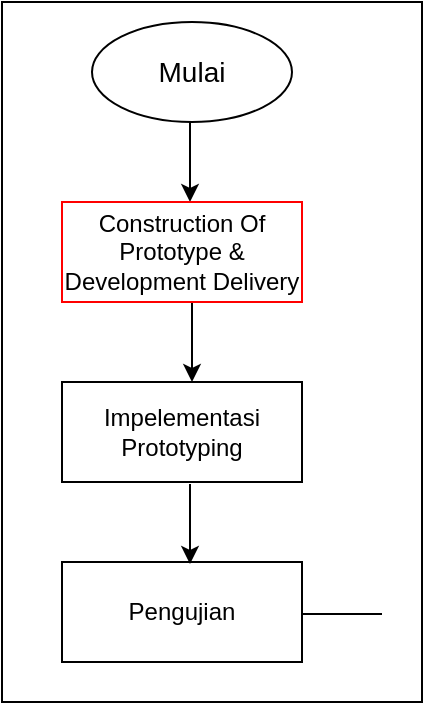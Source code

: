 <mxfile version="14.4.4" type="github">
  <diagram id="C5RBs43oDa-KdzZeNtuy" name="Page-1">
    <mxGraphModel dx="1038" dy="523" grid="1" gridSize="10" guides="1" tooltips="1" connect="1" arrows="1" fold="1" page="1" pageScale="1" pageWidth="827" pageHeight="1169" math="0" shadow="0">
      <root>
        <mxCell id="WIyWlLk6GJQsqaUBKTNV-0" />
        <mxCell id="WIyWlLk6GJQsqaUBKTNV-1" parent="WIyWlLk6GJQsqaUBKTNV-0" />
        <mxCell id="MSRH_W2eOpgHIcCz4gp--0" value="&lt;font style=&quot;font-size: 14px&quot;&gt;Mulai&lt;/font&gt;" style="ellipse;whiteSpace=wrap;html=1;" parent="WIyWlLk6GJQsqaUBKTNV-1" vertex="1">
          <mxGeometry x="315" y="120" width="100" height="50" as="geometry" />
        </mxCell>
        <mxCell id="s5E6qmPtNKTOoF-3VhxX-1" value="Analisis Sistem" style="rounded=0;whiteSpace=wrap;html=1;strokeWidth=1;" vertex="1" parent="WIyWlLk6GJQsqaUBKTNV-1">
          <mxGeometry x="300" y="300" width="120" height="50" as="geometry" />
        </mxCell>
        <mxCell id="s5E6qmPtNKTOoF-3VhxX-2" value="Perancangan Sistem" style="rounded=0;whiteSpace=wrap;html=1;strokeWidth=1;" vertex="1" parent="WIyWlLk6GJQsqaUBKTNV-1">
          <mxGeometry x="300" y="390" width="120" height="50" as="geometry" />
        </mxCell>
        <mxCell id="s5E6qmPtNKTOoF-3VhxX-6" value="" style="endArrow=classic;html=1;exitX=0.5;exitY=1;exitDx=0;exitDy=0;entryX=0.5;entryY=0;entryDx=0;entryDy=0;" edge="1" parent="WIyWlLk6GJQsqaUBKTNV-1">
          <mxGeometry width="50" height="50" relative="1" as="geometry">
            <mxPoint x="364" y="170" as="sourcePoint" />
            <mxPoint x="364" y="210" as="targetPoint" />
          </mxGeometry>
        </mxCell>
        <mxCell id="s5E6qmPtNKTOoF-3VhxX-7" value="" style="endArrow=classic;html=1;exitX=0.5;exitY=1;exitDx=0;exitDy=0;" edge="1" parent="WIyWlLk6GJQsqaUBKTNV-1">
          <mxGeometry width="50" height="50" relative="1" as="geometry">
            <mxPoint x="365" y="260" as="sourcePoint" />
            <mxPoint x="365" y="300" as="targetPoint" />
          </mxGeometry>
        </mxCell>
        <mxCell id="s5E6qmPtNKTOoF-3VhxX-8" value="" style="endArrow=classic;html=1;exitX=0.5;exitY=1;exitDx=0;exitDy=0;" edge="1" parent="WIyWlLk6GJQsqaUBKTNV-1">
          <mxGeometry width="50" height="50" relative="1" as="geometry">
            <mxPoint x="364" y="351" as="sourcePoint" />
            <mxPoint x="364" y="391" as="targetPoint" />
          </mxGeometry>
        </mxCell>
        <mxCell id="s5E6qmPtNKTOoF-3VhxX-10" value="" style="endArrow=none;html=1;exitX=1;exitY=0.5;exitDx=0;exitDy=0;" edge="1" parent="WIyWlLk6GJQsqaUBKTNV-1">
          <mxGeometry width="50" height="50" relative="1" as="geometry">
            <mxPoint x="420" y="416" as="sourcePoint" />
            <mxPoint x="460" y="416" as="targetPoint" />
            <Array as="points">
              <mxPoint x="450" y="416" />
            </Array>
          </mxGeometry>
        </mxCell>
        <mxCell id="s5E6qmPtNKTOoF-3VhxX-22" value="Quick Plain &amp;amp;&lt;br&gt;Modeling Quick Design" style="rounded=0;whiteSpace=wrap;html=1;strokeWidth=1;strokeColor=#FF0000;" vertex="1" parent="WIyWlLk6GJQsqaUBKTNV-1">
          <mxGeometry x="300" y="210" width="120" height="50" as="geometry" />
        </mxCell>
        <mxCell id="s5E6qmPtNKTOoF-3VhxX-23" value="" style="rounded=0;whiteSpace=wrap;html=1;strokeWidth=1;" vertex="1" parent="WIyWlLk6GJQsqaUBKTNV-1">
          <mxGeometry x="280" y="120" width="210" height="350" as="geometry" />
        </mxCell>
        <mxCell id="s5E6qmPtNKTOoF-3VhxX-24" value="&lt;font style=&quot;font-size: 14px&quot;&gt;Mulai&lt;/font&gt;" style="ellipse;whiteSpace=wrap;html=1;" vertex="1" parent="WIyWlLk6GJQsqaUBKTNV-1">
          <mxGeometry x="325" y="130" width="100" height="50" as="geometry" />
        </mxCell>
        <mxCell id="s5E6qmPtNKTOoF-3VhxX-25" value="Impelementasi Prototyping" style="rounded=0;whiteSpace=wrap;html=1;strokeWidth=1;" vertex="1" parent="WIyWlLk6GJQsqaUBKTNV-1">
          <mxGeometry x="310" y="310" width="120" height="50" as="geometry" />
        </mxCell>
        <mxCell id="s5E6qmPtNKTOoF-3VhxX-26" value="Pengujian" style="rounded=0;whiteSpace=wrap;html=1;strokeWidth=1;" vertex="1" parent="WIyWlLk6GJQsqaUBKTNV-1">
          <mxGeometry x="310" y="400" width="120" height="50" as="geometry" />
        </mxCell>
        <mxCell id="s5E6qmPtNKTOoF-3VhxX-27" value="" style="endArrow=classic;html=1;exitX=0.5;exitY=1;exitDx=0;exitDy=0;entryX=0.5;entryY=0;entryDx=0;entryDy=0;" edge="1" parent="WIyWlLk6GJQsqaUBKTNV-1">
          <mxGeometry width="50" height="50" relative="1" as="geometry">
            <mxPoint x="374" y="180" as="sourcePoint" />
            <mxPoint x="374" y="220" as="targetPoint" />
          </mxGeometry>
        </mxCell>
        <mxCell id="s5E6qmPtNKTOoF-3VhxX-28" value="" style="endArrow=classic;html=1;exitX=0.5;exitY=1;exitDx=0;exitDy=0;" edge="1" parent="WIyWlLk6GJQsqaUBKTNV-1">
          <mxGeometry width="50" height="50" relative="1" as="geometry">
            <mxPoint x="375" y="270" as="sourcePoint" />
            <mxPoint x="375" y="310" as="targetPoint" />
          </mxGeometry>
        </mxCell>
        <mxCell id="s5E6qmPtNKTOoF-3VhxX-29" value="" style="endArrow=classic;html=1;exitX=0.5;exitY=1;exitDx=0;exitDy=0;" edge="1" parent="WIyWlLk6GJQsqaUBKTNV-1">
          <mxGeometry width="50" height="50" relative="1" as="geometry">
            <mxPoint x="374" y="361" as="sourcePoint" />
            <mxPoint x="374" y="401" as="targetPoint" />
          </mxGeometry>
        </mxCell>
        <mxCell id="s5E6qmPtNKTOoF-3VhxX-30" value="" style="endArrow=none;html=1;exitX=1;exitY=0.5;exitDx=0;exitDy=0;" edge="1" parent="WIyWlLk6GJQsqaUBKTNV-1">
          <mxGeometry width="50" height="50" relative="1" as="geometry">
            <mxPoint x="430" y="426" as="sourcePoint" />
            <mxPoint x="470" y="426" as="targetPoint" />
            <Array as="points">
              <mxPoint x="460" y="426" />
            </Array>
          </mxGeometry>
        </mxCell>
        <mxCell id="s5E6qmPtNKTOoF-3VhxX-31" value="Construction Of Prototype &amp;amp; Development Delivery" style="rounded=0;whiteSpace=wrap;html=1;strokeWidth=1;strokeColor=#FF0000;" vertex="1" parent="WIyWlLk6GJQsqaUBKTNV-1">
          <mxGeometry x="310" y="220" width="120" height="50" as="geometry" />
        </mxCell>
      </root>
    </mxGraphModel>
  </diagram>
</mxfile>
